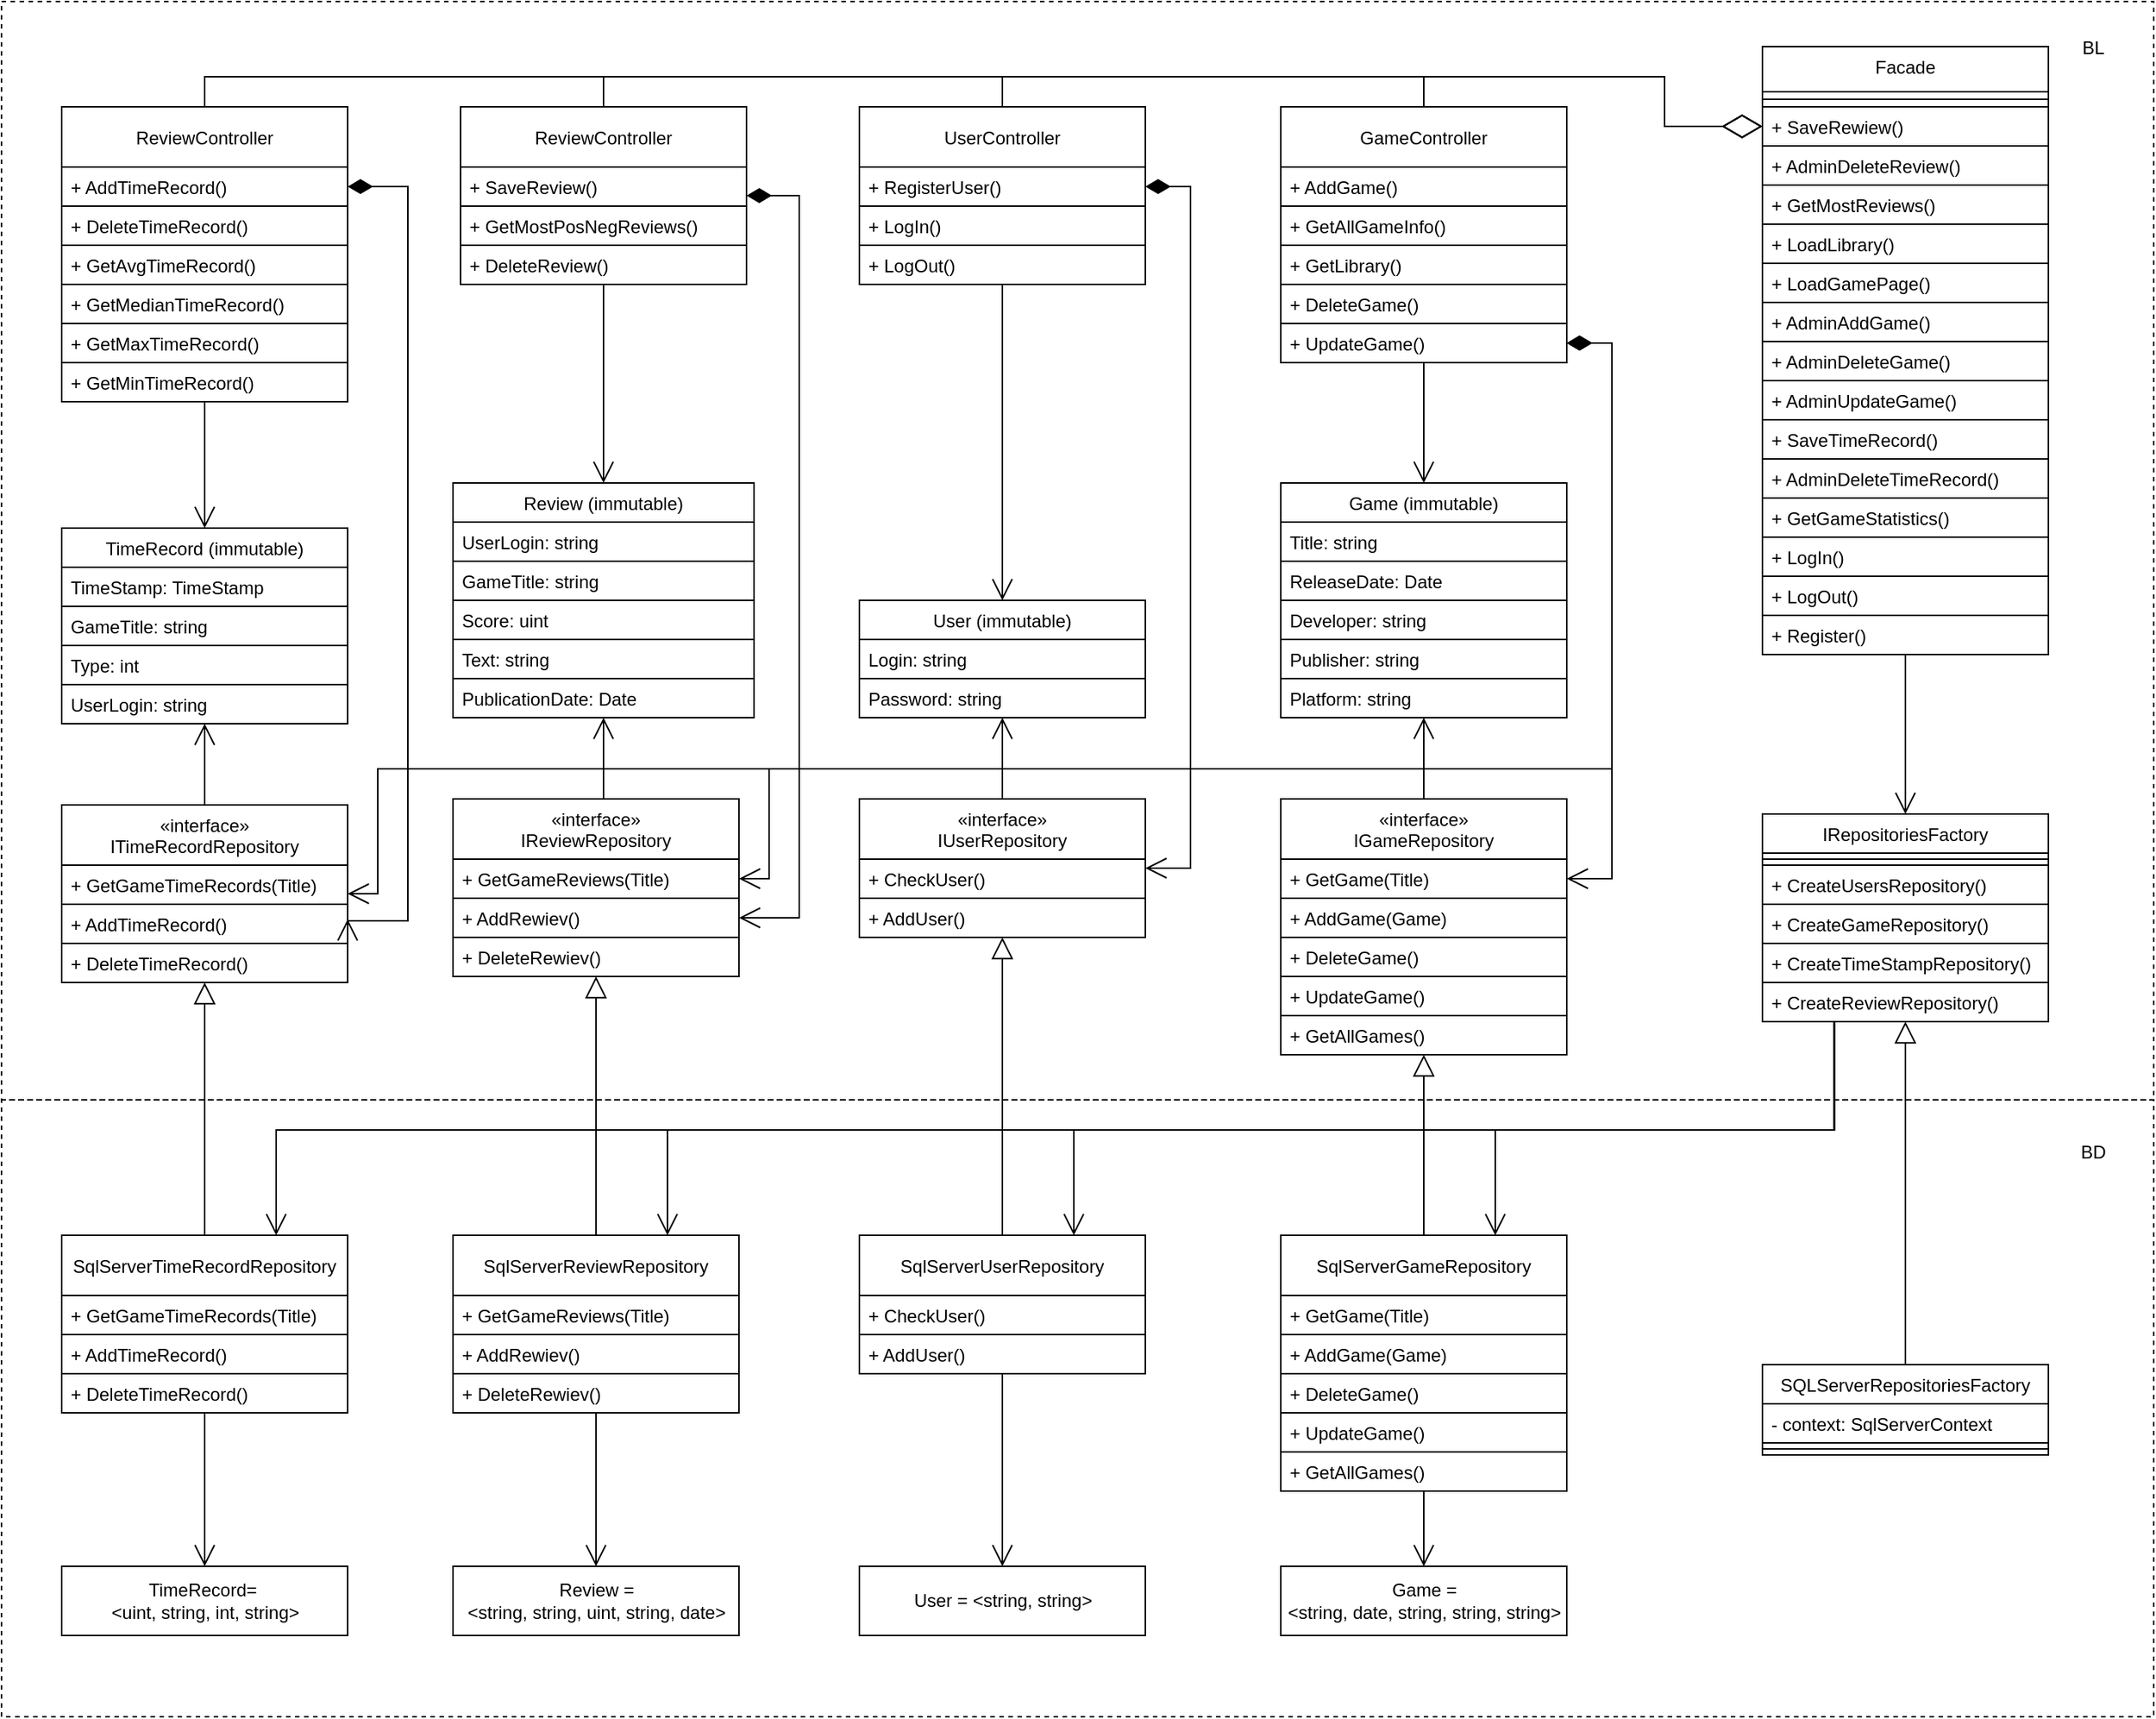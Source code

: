 <mxfile version="20.8.23" type="device"><diagram id="GbAxHkQEyQ_dzxyDIb_W" name="Страница 1"><mxGraphModel dx="2008" dy="2331" grid="1" gridSize="10" guides="1" tooltips="1" connect="1" arrows="1" fold="1" page="1" pageScale="1" pageWidth="827" pageHeight="1169" math="0" shadow="0"><root><mxCell id="0"/><mxCell id="1" parent="0"/><mxCell id="07HzqOrX63rHZE0StpOc-77" value="" style="rounded=0;whiteSpace=wrap;html=1;fillColor=none;dashed=1;" vertex="1" parent="1"><mxGeometry x="310" y="130" width="1430" height="410" as="geometry"/></mxCell><mxCell id="07HzqOrX63rHZE0StpOc-79" value="" style="rounded=0;whiteSpace=wrap;html=1;fillColor=none;dashed=1;" vertex="1" parent="1"><mxGeometry x="310" y="-600" width="1430" height="730" as="geometry"/></mxCell><mxCell id="f5IkUvE5msufXXCQr_VD-16" value="TimeRecord (immutable)" style="swimlane;fontStyle=0;childLayout=stackLayout;horizontal=1;startSize=26;fillColor=#FFFFFF;horizontalStack=0;resizeParent=1;resizeParentMax=0;resizeLast=0;collapsible=1;marginBottom=0;strokeColor=#000000;" parent="1" vertex="1"><mxGeometry x="350" y="-250" width="190" height="130" as="geometry"/></mxCell><mxCell id="f5IkUvE5msufXXCQr_VD-17" value="TimeStamp: TimeStamp " style="text;strokeColor=#000000;fillColor=#FFFFFF;align=left;verticalAlign=top;spacingLeft=4;spacingRight=4;overflow=hidden;rotatable=0;points=[[0,0.5],[1,0.5]];portConstraint=eastwest;" parent="f5IkUvE5msufXXCQr_VD-16" vertex="1"><mxGeometry y="26" width="190" height="26" as="geometry"/></mxCell><mxCell id="f5IkUvE5msufXXCQr_VD-18" value="GameTitle: string" style="text;strokeColor=#000000;fillColor=#FFFFFF;align=left;verticalAlign=top;spacingLeft=4;spacingRight=4;overflow=hidden;rotatable=0;points=[[0,0.5],[1,0.5]];portConstraint=eastwest;" parent="f5IkUvE5msufXXCQr_VD-16" vertex="1"><mxGeometry y="52" width="190" height="26" as="geometry"/></mxCell><mxCell id="f5IkUvE5msufXXCQr_VD-19" value="Type: int" style="text;strokeColor=#000000;fillColor=#FFFFFF;align=left;verticalAlign=top;spacingLeft=4;spacingRight=4;overflow=hidden;rotatable=0;points=[[0,0.5],[1,0.5]];portConstraint=eastwest;" parent="f5IkUvE5msufXXCQr_VD-16" vertex="1"><mxGeometry y="78" width="190" height="26" as="geometry"/></mxCell><mxCell id="XugjSLEdfmNjhoeq4XAg-41" value="UserLogin: string" style="text;strokeColor=#000000;fillColor=#FFFFFF;align=left;verticalAlign=top;spacingLeft=4;spacingRight=4;overflow=hidden;rotatable=0;points=[[0,0.5],[1,0.5]];portConstraint=eastwest;" parent="f5IkUvE5msufXXCQr_VD-16" vertex="1"><mxGeometry y="104" width="190" height="26" as="geometry"/></mxCell><mxCell id="f5IkUvE5msufXXCQr_VD-20" value="Review (immutable)" style="swimlane;fontStyle=0;childLayout=stackLayout;horizontal=1;startSize=26;fillColor=#FFFFFF;horizontalStack=0;resizeParent=1;resizeParentMax=0;resizeLast=0;collapsible=1;marginBottom=0;strokeColor=#000000;" parent="1" vertex="1"><mxGeometry x="610" y="-280" width="200" height="156" as="geometry"/></mxCell><mxCell id="f5IkUvE5msufXXCQr_VD-21" value="UserLogin: string" style="text;strokeColor=#000000;fillColor=#FFFFFF;align=left;verticalAlign=top;spacingLeft=4;spacingRight=4;overflow=hidden;rotatable=0;points=[[0,0.5],[1,0.5]];portConstraint=eastwest;" parent="f5IkUvE5msufXXCQr_VD-20" vertex="1"><mxGeometry y="26" width="200" height="26" as="geometry"/></mxCell><mxCell id="f5IkUvE5msufXXCQr_VD-22" value="GameTitle: string" style="text;strokeColor=#000000;fillColor=#FFFFFF;align=left;verticalAlign=top;spacingLeft=4;spacingRight=4;overflow=hidden;rotatable=0;points=[[0,0.5],[1,0.5]];portConstraint=eastwest;" parent="f5IkUvE5msufXXCQr_VD-20" vertex="1"><mxGeometry y="52" width="200" height="26" as="geometry"/></mxCell><mxCell id="f5IkUvE5msufXXCQr_VD-23" value="Score: uint" style="text;strokeColor=#000000;fillColor=#FFFFFF;align=left;verticalAlign=top;spacingLeft=4;spacingRight=4;overflow=hidden;rotatable=0;points=[[0,0.5],[1,0.5]];portConstraint=eastwest;" parent="f5IkUvE5msufXXCQr_VD-20" vertex="1"><mxGeometry y="78" width="200" height="26" as="geometry"/></mxCell><mxCell id="f5IkUvE5msufXXCQr_VD-24" value="Text: string" style="text;strokeColor=#000000;fillColor=#FFFFFF;align=left;verticalAlign=top;spacingLeft=4;spacingRight=4;overflow=hidden;rotatable=0;points=[[0,0.5],[1,0.5]];portConstraint=eastwest;" parent="f5IkUvE5msufXXCQr_VD-20" vertex="1"><mxGeometry y="104" width="200" height="26" as="geometry"/></mxCell><mxCell id="f5IkUvE5msufXXCQr_VD-25" value="PublicationDate: Date" style="text;strokeColor=#000000;fillColor=#FFFFFF;align=left;verticalAlign=top;spacingLeft=4;spacingRight=4;overflow=hidden;rotatable=0;points=[[0,0.5],[1,0.5]];portConstraint=eastwest;" parent="f5IkUvE5msufXXCQr_VD-20" vertex="1"><mxGeometry y="130" width="200" height="26" as="geometry"/></mxCell><mxCell id="f5IkUvE5msufXXCQr_VD-27" value="User (immutable)" style="swimlane;fontStyle=0;childLayout=stackLayout;horizontal=1;startSize=26;fillColor=#FFFFFF;horizontalStack=0;resizeParent=1;resizeParentMax=0;resizeLast=0;collapsible=1;marginBottom=0;strokeColor=#000000;" parent="1" vertex="1"><mxGeometry x="880" y="-202" width="190" height="78" as="geometry"/></mxCell><mxCell id="f5IkUvE5msufXXCQr_VD-28" value="Login: string " style="text;strokeColor=#000000;fillColor=#FFFFFF;align=left;verticalAlign=top;spacingLeft=4;spacingRight=4;overflow=hidden;rotatable=0;points=[[0,0.5],[1,0.5]];portConstraint=eastwest;" parent="f5IkUvE5msufXXCQr_VD-27" vertex="1"><mxGeometry y="26" width="190" height="26" as="geometry"/></mxCell><mxCell id="f5IkUvE5msufXXCQr_VD-29" value="Password: string" style="text;strokeColor=#000000;fillColor=#FFFFFF;align=left;verticalAlign=top;spacingLeft=4;spacingRight=4;overflow=hidden;rotatable=0;points=[[0,0.5],[1,0.5]];portConstraint=eastwest;" parent="f5IkUvE5msufXXCQr_VD-27" vertex="1"><mxGeometry y="52" width="190" height="26" as="geometry"/></mxCell><mxCell id="f5IkUvE5msufXXCQr_VD-32" value="Game (immutable)" style="swimlane;fontStyle=0;childLayout=stackLayout;horizontal=1;startSize=26;fillColor=#FFFFFF;horizontalStack=0;resizeParent=1;resizeParentMax=0;resizeLast=0;collapsible=1;marginBottom=0;strokeColor=#000000;" parent="1" vertex="1"><mxGeometry x="1160" y="-280" width="190" height="156" as="geometry"/></mxCell><mxCell id="f5IkUvE5msufXXCQr_VD-33" value="Title: string" style="text;strokeColor=#000000;fillColor=#FFFFFF;align=left;verticalAlign=top;spacingLeft=4;spacingRight=4;overflow=hidden;rotatable=0;points=[[0,0.5],[1,0.5]];portConstraint=eastwest;" parent="f5IkUvE5msufXXCQr_VD-32" vertex="1"><mxGeometry y="26" width="190" height="26" as="geometry"/></mxCell><mxCell id="f5IkUvE5msufXXCQr_VD-34" value="ReleaseDate: Date" style="text;strokeColor=#000000;fillColor=#FFFFFF;align=left;verticalAlign=top;spacingLeft=4;spacingRight=4;overflow=hidden;rotatable=0;points=[[0,0.5],[1,0.5]];portConstraint=eastwest;" parent="f5IkUvE5msufXXCQr_VD-32" vertex="1"><mxGeometry y="52" width="190" height="26" as="geometry"/></mxCell><mxCell id="f5IkUvE5msufXXCQr_VD-35" value="Developer: string" style="text;strokeColor=#000000;fillColor=#FFFFFF;align=left;verticalAlign=top;spacingLeft=4;spacingRight=4;overflow=hidden;rotatable=0;points=[[0,0.5],[1,0.5]];portConstraint=eastwest;" parent="f5IkUvE5msufXXCQr_VD-32" vertex="1"><mxGeometry y="78" width="190" height="26" as="geometry"/></mxCell><mxCell id="XugjSLEdfmNjhoeq4XAg-38" value="Publisher: string" style="text;strokeColor=#000000;fillColor=#FFFFFF;align=left;verticalAlign=top;spacingLeft=4;spacingRight=4;overflow=hidden;rotatable=0;points=[[0,0.5],[1,0.5]];portConstraint=eastwest;" parent="f5IkUvE5msufXXCQr_VD-32" vertex="1"><mxGeometry y="104" width="190" height="26" as="geometry"/></mxCell><mxCell id="XugjSLEdfmNjhoeq4XAg-39" value="Platform: string" style="text;strokeColor=#000000;fillColor=#FFFFFF;align=left;verticalAlign=top;spacingLeft=4;spacingRight=4;overflow=hidden;rotatable=0;points=[[0,0.5],[1,0.5]];portConstraint=eastwest;" parent="f5IkUvE5msufXXCQr_VD-32" vertex="1"><mxGeometry y="130" width="190" height="26" as="geometry"/></mxCell><mxCell id="f5IkUvE5msufXXCQr_VD-56" style="edgeStyle=orthogonalEdgeStyle;rounded=0;orthogonalLoop=1;jettySize=auto;html=1;exitX=0.5;exitY=0;exitDx=0;exitDy=0;endArrow=open;endFill=0;endSize=12;fillColor=#FFFFFF;strokeColor=#000000;" parent="1" source="f5IkUvE5msufXXCQr_VD-57" target="f5IkUvE5msufXXCQr_VD-16" edge="1"><mxGeometry relative="1" as="geometry"/></mxCell><mxCell id="f5IkUvE5msufXXCQr_VD-57" value="«interface»&#10;ITimeRecordRepository" style="swimlane;fontStyle=0;childLayout=stackLayout;horizontal=1;startSize=40;horizontalStack=0;resizeParent=1;resizeParentMax=0;resizeLast=0;collapsible=1;marginBottom=0;backgroundOutline=0;fillColor=#FFFFFF;strokeColor=#000000;" parent="1" vertex="1"><mxGeometry x="350" y="-66" width="190" height="118" as="geometry"/></mxCell><mxCell id="f5IkUvE5msufXXCQr_VD-61" value="+ GetGameTimeRecords(Title)" style="text;align=left;verticalAlign=top;spacingLeft=4;spacingRight=4;overflow=hidden;rotatable=0;points=[[0,0.5],[1,0.5]];portConstraint=eastwest;backgroundOutline=0;fillColor=#FFFFFF;strokeColor=#000000;" parent="f5IkUvE5msufXXCQr_VD-57" vertex="1"><mxGeometry y="40" width="190" height="26" as="geometry"/></mxCell><mxCell id="07HzqOrX63rHZE0StpOc-19" value="+ AddTimeRecord()" style="text;align=left;verticalAlign=top;spacingLeft=4;spacingRight=4;overflow=hidden;rotatable=0;points=[[0,0.5],[1,0.5]];portConstraint=eastwest;backgroundOutline=0;fillColor=#FFFFFF;strokeColor=#000000;" vertex="1" parent="f5IkUvE5msufXXCQr_VD-57"><mxGeometry y="66" width="190" height="26" as="geometry"/></mxCell><mxCell id="07HzqOrX63rHZE0StpOc-24" value="+ DeleteTimeRecord()" style="text;align=left;verticalAlign=top;spacingLeft=4;spacingRight=4;overflow=hidden;rotatable=0;points=[[0,0.5],[1,0.5]];portConstraint=eastwest;backgroundOutline=0;fillColor=#FFFFFF;strokeColor=#000000;" vertex="1" parent="f5IkUvE5msufXXCQr_VD-57"><mxGeometry y="92" width="190" height="26" as="geometry"/></mxCell><mxCell id="f5IkUvE5msufXXCQr_VD-64" style="edgeStyle=orthogonalEdgeStyle;rounded=0;orthogonalLoop=1;jettySize=auto;html=1;exitX=0.5;exitY=0;exitDx=0;exitDy=0;endArrow=open;endFill=0;endSize=12;fillColor=#FFFFFF;strokeColor=#000000;" parent="1" source="f5IkUvE5msufXXCQr_VD-65" target="f5IkUvE5msufXXCQr_VD-20" edge="1"><mxGeometry relative="1" as="geometry"><Array as="points"><mxPoint x="710" y="-70"/></Array></mxGeometry></mxCell><mxCell id="f5IkUvE5msufXXCQr_VD-65" value="«interface»&#10;IReviewRepository" style="swimlane;fontStyle=0;childLayout=stackLayout;horizontal=1;startSize=40;horizontalStack=0;resizeParent=1;resizeParentMax=0;resizeLast=0;collapsible=1;marginBottom=0;backgroundOutline=0;fillColor=#FFFFFF;strokeColor=#000000;" parent="1" vertex="1"><mxGeometry x="610" y="-70" width="190" height="118" as="geometry"/></mxCell><mxCell id="f5IkUvE5msufXXCQr_VD-66" value="+ GetGameReviews(Title)" style="text;align=left;verticalAlign=top;spacingLeft=4;spacingRight=4;overflow=hidden;rotatable=0;points=[[0,0.5],[1,0.5]];portConstraint=eastwest;backgroundOutline=0;fillColor=#FFFFFF;strokeColor=#000000;" parent="f5IkUvE5msufXXCQr_VD-65" vertex="1"><mxGeometry y="40" width="190" height="26" as="geometry"/></mxCell><mxCell id="f5IkUvE5msufXXCQr_VD-71" value="+ AddRewiev()" style="text;align=left;verticalAlign=top;spacingLeft=4;spacingRight=4;overflow=hidden;rotatable=0;points=[[0,0.5],[1,0.5]];portConstraint=eastwest;backgroundOutline=0;fillColor=#FFFFFF;strokeColor=#000000;" parent="f5IkUvE5msufXXCQr_VD-65" vertex="1"><mxGeometry y="66" width="190" height="26" as="geometry"/></mxCell><mxCell id="07HzqOrX63rHZE0StpOc-20" value="+ DeleteRewiev()" style="text;align=left;verticalAlign=top;spacingLeft=4;spacingRight=4;overflow=hidden;rotatable=0;points=[[0,0.5],[1,0.5]];portConstraint=eastwest;backgroundOutline=0;fillColor=#FFFFFF;strokeColor=#000000;" vertex="1" parent="f5IkUvE5msufXXCQr_VD-65"><mxGeometry y="92" width="190" height="26" as="geometry"/></mxCell><mxCell id="f5IkUvE5msufXXCQr_VD-72" style="edgeStyle=orthogonalEdgeStyle;rounded=0;orthogonalLoop=1;jettySize=auto;html=1;endArrow=open;endFill=0;endSize=12;fillColor=#FFFFFF;strokeColor=#000000;" parent="1" source="f5IkUvE5msufXXCQr_VD-73" target="f5IkUvE5msufXXCQr_VD-27" edge="1"><mxGeometry relative="1" as="geometry"/></mxCell><mxCell id="f5IkUvE5msufXXCQr_VD-73" value="«interface»&#10;IUserRepository" style="swimlane;fontStyle=0;childLayout=stackLayout;horizontal=1;startSize=40;horizontalStack=0;resizeParent=1;resizeParentMax=0;resizeLast=0;collapsible=1;marginBottom=0;backgroundOutline=0;fillColor=#FFFFFF;strokeColor=#000000;" parent="1" vertex="1"><mxGeometry x="880" y="-70" width="190" height="92" as="geometry"/></mxCell><mxCell id="z42abHS-VWmCdWkfWqx8-6" value="+ CheckUser()" style="text;align=left;verticalAlign=top;spacingLeft=4;spacingRight=4;overflow=hidden;rotatable=0;points=[[0,0.5],[1,0.5]];portConstraint=eastwest;backgroundOutline=0;fillColor=#FFFFFF;strokeColor=#000000;" parent="f5IkUvE5msufXXCQr_VD-73" vertex="1"><mxGeometry y="40" width="190" height="26" as="geometry"/></mxCell><mxCell id="07HzqOrX63rHZE0StpOc-18" value="+ AddUser()" style="text;align=left;verticalAlign=top;spacingLeft=4;spacingRight=4;overflow=hidden;rotatable=0;points=[[0,0.5],[1,0.5]];portConstraint=eastwest;backgroundOutline=0;fillColor=#FFFFFF;strokeColor=#000000;" vertex="1" parent="f5IkUvE5msufXXCQr_VD-73"><mxGeometry y="66" width="190" height="26" as="geometry"/></mxCell><mxCell id="f5IkUvE5msufXXCQr_VD-80" style="edgeStyle=orthogonalEdgeStyle;rounded=0;orthogonalLoop=1;jettySize=auto;html=1;endArrow=open;endFill=0;endSize=12;fillColor=#FFFFFF;strokeColor=#000000;" parent="1" source="f5IkUvE5msufXXCQr_VD-83" target="f5IkUvE5msufXXCQr_VD-32" edge="1"><mxGeometry relative="1" as="geometry"/></mxCell><mxCell id="f5IkUvE5msufXXCQr_VD-83" value="«interface»&#10;IGameRepository" style="swimlane;fontStyle=0;childLayout=stackLayout;horizontal=1;startSize=40;horizontalStack=0;resizeParent=1;resizeParentMax=0;resizeLast=0;collapsible=1;marginBottom=0;backgroundOutline=0;fillColor=#FFFFFF;strokeColor=#000000;" parent="1" vertex="1"><mxGeometry x="1160" y="-70" width="190" height="170" as="geometry"/></mxCell><mxCell id="07HzqOrX63rHZE0StpOc-1" value="+ GetGame(Title)" style="text;align=left;verticalAlign=top;spacingLeft=4;spacingRight=4;overflow=hidden;rotatable=0;points=[[0,0.5],[1,0.5]];portConstraint=eastwest;backgroundOutline=0;fillColor=#FFFFFF;strokeColor=#000000;" vertex="1" parent="f5IkUvE5msufXXCQr_VD-83"><mxGeometry y="40" width="190" height="26" as="geometry"/></mxCell><mxCell id="f5IkUvE5msufXXCQr_VD-87" value="+ AddGame(Game)" style="text;align=left;verticalAlign=top;spacingLeft=4;spacingRight=4;overflow=hidden;rotatable=0;points=[[0,0.5],[1,0.5]];portConstraint=eastwest;backgroundOutline=0;fillColor=#FFFFFF;strokeColor=#000000;" parent="f5IkUvE5msufXXCQr_VD-83" vertex="1"><mxGeometry y="66" width="190" height="26" as="geometry"/></mxCell><mxCell id="07HzqOrX63rHZE0StpOc-2" value="+ DeleteGame()" style="text;align=left;verticalAlign=top;spacingLeft=4;spacingRight=4;overflow=hidden;rotatable=0;points=[[0,0.5],[1,0.5]];portConstraint=eastwest;backgroundOutline=0;fillColor=#FFFFFF;strokeColor=#000000;" vertex="1" parent="f5IkUvE5msufXXCQr_VD-83"><mxGeometry y="92" width="190" height="26" as="geometry"/></mxCell><mxCell id="07HzqOrX63rHZE0StpOc-23" value="+ UpdateGame()" style="text;align=left;verticalAlign=top;spacingLeft=4;spacingRight=4;overflow=hidden;rotatable=0;points=[[0,0.5],[1,0.5]];portConstraint=eastwest;backgroundOutline=0;fillColor=#FFFFFF;strokeColor=#000000;" vertex="1" parent="f5IkUvE5msufXXCQr_VD-83"><mxGeometry y="118" width="190" height="26" as="geometry"/></mxCell><mxCell id="07HzqOrX63rHZE0StpOc-3" value="+ GetAllGames()" style="text;align=left;verticalAlign=top;spacingLeft=4;spacingRight=4;overflow=hidden;rotatable=0;points=[[0,0.5],[1,0.5]];portConstraint=eastwest;backgroundOutline=0;fillColor=#FFFFFF;strokeColor=#000000;" vertex="1" parent="f5IkUvE5msufXXCQr_VD-83"><mxGeometry y="144" width="190" height="26" as="geometry"/></mxCell><mxCell id="f5IkUvE5msufXXCQr_VD-138" value="" style="endArrow=block;endFill=0;endSize=12;html=1;backgroundOutline=0;fillColor=#FFFFFF;strokeColor=#000000;exitX=0.5;exitY=0;exitDx=0;exitDy=0;" parent="1" source="07HzqOrX63rHZE0StpOc-57" target="f5IkUvE5msufXXCQr_VD-73" edge="1"><mxGeometry width="160" relative="1" as="geometry"><mxPoint x="975" y="292" as="sourcePoint"/><mxPoint x="765" y="142" as="targetPoint"/></mxGeometry></mxCell><mxCell id="f5IkUvE5msufXXCQr_VD-139" value="" style="endArrow=block;endFill=0;endSize=12;html=1;backgroundOutline=0;fillColor=#FFFFFF;strokeColor=#000000;exitX=0.5;exitY=0;exitDx=0;exitDy=0;" parent="1" source="07HzqOrX63rHZE0StpOc-50" target="f5IkUvE5msufXXCQr_VD-83" edge="1"><mxGeometry width="160" relative="1" as="geometry"><mxPoint x="1255" y="292" as="sourcePoint"/><mxPoint x="835" y="152" as="targetPoint"/></mxGeometry></mxCell><mxCell id="f5IkUvE5msufXXCQr_VD-171" value="Review = &lt;br&gt;&amp;lt;string, string, uint, string, date&amp;gt;" style="html=1;backgroundOutline=0;fillColor=#FFFFFF;strokeColor=#000000;" parent="1" vertex="1"><mxGeometry x="610" y="440" width="190" height="46" as="geometry"/></mxCell><mxCell id="f5IkUvE5msufXXCQr_VD-172" value="TimeRecord=&amp;nbsp;&lt;br&gt;&amp;lt;uint, string, int, string&amp;gt;" style="html=1;backgroundOutline=0;fillColor=#FFFFFF;strokeColor=#000000;" parent="1" vertex="1"><mxGeometry x="350" y="440" width="190" height="46" as="geometry"/></mxCell><mxCell id="f5IkUvE5msufXXCQr_VD-173" value="User = &amp;lt;string, string&amp;gt;" style="html=1;backgroundOutline=0;fillColor=#FFFFFF;strokeColor=#000000;" parent="1" vertex="1"><mxGeometry x="880" y="440" width="190" height="46" as="geometry"/></mxCell><mxCell id="f5IkUvE5msufXXCQr_VD-174" value="Game = &lt;br&gt;&amp;lt;string, date, string, string, string&amp;gt;" style="html=1;backgroundOutline=0;fillColor=#FFFFFF;strokeColor=#000000;" parent="1" vertex="1"><mxGeometry x="1160" y="440" width="190" height="46" as="geometry"/></mxCell><mxCell id="f5IkUvE5msufXXCQr_VD-183" value="" style="endArrow=open;endFill=1;endSize=12;html=1;rounded=0;entryX=0.5;entryY=0;entryDx=0;entryDy=0;backgroundOutline=0;fillColor=#FFFFFF;strokeColor=#000000;exitX=0.5;exitY=1;exitDx=0;exitDy=0;" parent="1" source="07HzqOrX63rHZE0StpOc-66" target="f5IkUvE5msufXXCQr_VD-172" edge="1"><mxGeometry width="160" relative="1" as="geometry"><mxPoint x="445" y="408" as="sourcePoint"/><mxPoint x="245" y="538" as="targetPoint"/></mxGeometry></mxCell><mxCell id="f5IkUvE5msufXXCQr_VD-184" value="" style="endArrow=open;endFill=1;endSize=12;html=1;rounded=0;backgroundOutline=0;fillColor=#FFFFFF;strokeColor=#000000;exitX=0.5;exitY=1;exitDx=0;exitDy=0;" parent="1" source="07HzqOrX63rHZE0StpOc-62" target="f5IkUvE5msufXXCQr_VD-171" edge="1"><mxGeometry width="160" relative="1" as="geometry"><mxPoint x="705" y="404" as="sourcePoint"/><mxPoint x="305" y="544" as="targetPoint"/></mxGeometry></mxCell><mxCell id="f5IkUvE5msufXXCQr_VD-185" value="" style="endArrow=open;endFill=1;endSize=12;html=1;rounded=0;entryX=0.5;entryY=0;entryDx=0;entryDy=0;backgroundOutline=0;fillColor=#FFFFFF;strokeColor=#000000;exitX=0.5;exitY=1;exitDx=0;exitDy=0;" parent="1" source="07HzqOrX63rHZE0StpOc-57" target="f5IkUvE5msufXXCQr_VD-173" edge="1"><mxGeometry width="160" relative="1" as="geometry"><mxPoint x="980" y="330" as="sourcePoint"/><mxPoint x="365" y="554" as="targetPoint"/><Array as="points"/></mxGeometry></mxCell><mxCell id="f5IkUvE5msufXXCQr_VD-186" value="" style="endArrow=open;endFill=1;endSize=12;html=1;rounded=0;entryX=0.5;entryY=0;entryDx=0;entryDy=0;backgroundOutline=0;fillColor=#FFFFFF;strokeColor=#000000;exitX=0.5;exitY=1;exitDx=0;exitDy=0;" parent="1" source="07HzqOrX63rHZE0StpOc-50" target="f5IkUvE5msufXXCQr_VD-174" edge="1"><mxGeometry width="160" relative="1" as="geometry"><mxPoint x="1255" y="482" as="sourcePoint"/><mxPoint x="435" y="564" as="targetPoint"/></mxGeometry></mxCell><mxCell id="f5IkUvE5msufXXCQr_VD-198" value="IRepositoriesFactory" style="swimlane;fontStyle=0;align=center;verticalAlign=top;childLayout=stackLayout;horizontal=1;startSize=26;horizontalStack=0;resizeParent=1;resizeParentMax=0;resizeLast=0;collapsible=1;marginBottom=0;backgroundOutline=0;fillColor=#FFFFFF;strokeColor=#000000;" parent="1" vertex="1"><mxGeometry x="1480" y="-60" width="190" height="138" as="geometry"/></mxCell><mxCell id="f5IkUvE5msufXXCQr_VD-201" value="" style="line;strokeWidth=1;align=left;verticalAlign=middle;spacingTop=-1;spacingLeft=3;spacingRight=3;rotatable=0;labelPosition=right;points=[];portConstraint=eastwest;backgroundOutline=0;fillColor=#FFFFFF;strokeColor=#000000;" parent="f5IkUvE5msufXXCQr_VD-198" vertex="1"><mxGeometry y="26" width="190" height="8" as="geometry"/></mxCell><mxCell id="f5IkUvE5msufXXCQr_VD-203" value="+ CreateUsersRepository()&#10;" style="text;align=left;verticalAlign=top;spacingLeft=4;spacingRight=4;overflow=hidden;rotatable=0;points=[[0,0.5],[1,0.5]];portConstraint=eastwest;backgroundOutline=0;fillColor=#FFFFFF;strokeColor=#000000;" parent="f5IkUvE5msufXXCQr_VD-198" vertex="1"><mxGeometry y="34" width="190" height="26" as="geometry"/></mxCell><mxCell id="f5IkUvE5msufXXCQr_VD-204" value="+ CreateGameRepository()&#10;" style="text;align=left;verticalAlign=top;spacingLeft=4;spacingRight=4;overflow=hidden;rotatable=0;points=[[0,0.5],[1,0.5]];portConstraint=eastwest;backgroundOutline=0;fillColor=#FFFFFF;strokeColor=#000000;" parent="f5IkUvE5msufXXCQr_VD-198" vertex="1"><mxGeometry y="60" width="190" height="26" as="geometry"/></mxCell><mxCell id="f5IkUvE5msufXXCQr_VD-205" value="+ CreateTimeStampRepository()&#10;" style="text;align=left;verticalAlign=top;spacingLeft=4;spacingRight=4;overflow=hidden;rotatable=0;points=[[0,0.5],[1,0.5]];portConstraint=eastwest;backgroundOutline=0;fillColor=#FFFFFF;strokeColor=#000000;" parent="f5IkUvE5msufXXCQr_VD-198" vertex="1"><mxGeometry y="86" width="190" height="26" as="geometry"/></mxCell><mxCell id="f5IkUvE5msufXXCQr_VD-208" value="+ CreateReviewRepository()&#10;" style="text;align=left;verticalAlign=top;spacingLeft=4;spacingRight=4;overflow=hidden;rotatable=0;points=[[0,0.5],[1,0.5]];portConstraint=eastwest;backgroundOutline=0;fillColor=#FFFFFF;strokeColor=#000000;" parent="f5IkUvE5msufXXCQr_VD-198" vertex="1"><mxGeometry y="112" width="190" height="26" as="geometry"/></mxCell><mxCell id="f5IkUvE5msufXXCQr_VD-239" value="SQLServerRepositoriesFactory" style="swimlane;fontStyle=0;align=center;verticalAlign=top;childLayout=stackLayout;horizontal=1;startSize=26;horizontalStack=0;resizeParent=1;resizeParentMax=0;resizeLast=0;collapsible=1;marginBottom=0;backgroundOutline=0;fillColor=#FFFFFF;strokeColor=#000000;" parent="1" vertex="1"><mxGeometry x="1480" y="306" width="190" height="60" as="geometry"/></mxCell><mxCell id="CI7nk4xntMkpr2So21n4-8" value="- context: SqlServerContext" style="text;strokeColor=#000000;fillColor=#FFFFFF;align=left;verticalAlign=top;spacingLeft=4;spacingRight=4;overflow=hidden;rotatable=0;points=[[0,0.5],[1,0.5]];portConstraint=eastwest;fontSize=12;" parent="f5IkUvE5msufXXCQr_VD-239" vertex="1"><mxGeometry y="26" width="190" height="26" as="geometry"/></mxCell><mxCell id="f5IkUvE5msufXXCQr_VD-242" value="" style="line;strokeWidth=1;align=left;verticalAlign=middle;spacingTop=-1;spacingLeft=3;spacingRight=3;rotatable=0;labelPosition=right;points=[];portConstraint=eastwest;backgroundOutline=0;fillColor=#FFFFFF;strokeColor=#000000;" parent="f5IkUvE5msufXXCQr_VD-239" vertex="1"><mxGeometry y="52" width="190" height="8" as="geometry"/></mxCell><mxCell id="f5IkUvE5msufXXCQr_VD-244" value="" style="endArrow=block;endFill=0;endSize=12;html=1;backgroundOutline=0;exitX=0.5;exitY=0;exitDx=0;exitDy=0;fillColor=#FFFFFF;entryX=0.5;entryY=1;entryDx=0;entryDy=0;strokeColor=#000000;" parent="1" source="f5IkUvE5msufXXCQr_VD-239" target="f5IkUvE5msufXXCQr_VD-198" edge="1"><mxGeometry width="160" relative="1" as="geometry"><mxPoint x="1620" y="290" as="sourcePoint"/><mxPoint x="1623" y="207" as="targetPoint"/><Array as="points"/></mxGeometry></mxCell><mxCell id="CI7nk4xntMkpr2So21n4-1" value="n" style="endArrow=open;html=1;endSize=12;startArrow=diamondThin;startSize=14;startFill=1;edgeStyle=orthogonalEdgeStyle;align=left;verticalAlign=bottom;rounded=0;fillColor=#dae8fc;strokeColor=#000000;exitX=0.5;exitY=1;exitDx=0;exitDy=0;" parent="1" source="XugjSLEdfmNjhoeq4XAg-11" target="f5IkUvE5msufXXCQr_VD-198" edge="1"><mxGeometry x="-1" y="3" relative="1" as="geometry"><mxPoint x="2228" y="-617" as="sourcePoint"/><mxPoint x="1540" y="200" as="targetPoint"/><Array as="points"><mxPoint x="1575" y="-170"/><mxPoint x="1575" y="-170"/></Array></mxGeometry></mxCell><mxCell id="XugjSLEdfmNjhoeq4XAg-11" value="Facade" style="swimlane;fontStyle=0;align=center;verticalAlign=top;childLayout=stackLayout;horizontal=1;startSize=30;horizontalStack=0;resizeParent=1;resizeParentMax=0;resizeLast=0;collapsible=1;marginBottom=0;backgroundOutline=0;fillColor=#FFFFFF;strokeColor=#000000;" parent="1" vertex="1"><mxGeometry x="1480" y="-570" width="190" height="404" as="geometry"/></mxCell><mxCell id="XugjSLEdfmNjhoeq4XAg-12" value="" style="line;strokeWidth=1;align=left;verticalAlign=middle;spacingTop=-1;spacingLeft=3;spacingRight=3;rotatable=0;labelPosition=right;points=[];portConstraint=eastwest;backgroundOutline=0;fillColor=#FFFFFF;strokeColor=#000000;" parent="XugjSLEdfmNjhoeq4XAg-11" vertex="1"><mxGeometry y="30" width="190" height="10" as="geometry"/></mxCell><mxCell id="XugjSLEdfmNjhoeq4XAg-23" value="+ SaveRewiew()" style="text;align=left;verticalAlign=top;spacingLeft=4;spacingRight=4;overflow=hidden;rotatable=0;points=[[0,0.5],[1,0.5]];portConstraint=eastwest;backgroundOutline=0;fillColor=#FFFFFF;strokeColor=#000000;" parent="XugjSLEdfmNjhoeq4XAg-11" vertex="1"><mxGeometry y="40" width="190" height="26" as="geometry"/></mxCell><mxCell id="07HzqOrX63rHZE0StpOc-22" value="+ AdminDeleteReview()" style="text;align=left;verticalAlign=top;spacingLeft=4;spacingRight=4;overflow=hidden;rotatable=0;points=[[0,0.5],[1,0.5]];portConstraint=eastwest;backgroundOutline=0;fillColor=#FFFFFF;strokeColor=#000000;" vertex="1" parent="XugjSLEdfmNjhoeq4XAg-11"><mxGeometry y="66" width="190" height="26" as="geometry"/></mxCell><mxCell id="XugjSLEdfmNjhoeq4XAg-24" value="+ GetMostReviews()" style="text;align=left;verticalAlign=top;spacingLeft=4;spacingRight=4;overflow=hidden;rotatable=0;points=[[0,0.5],[1,0.5]];portConstraint=eastwest;backgroundOutline=0;fillColor=#FFFFFF;strokeColor=#000000;" parent="XugjSLEdfmNjhoeq4XAg-11" vertex="1"><mxGeometry y="92" width="190" height="26" as="geometry"/></mxCell><mxCell id="XugjSLEdfmNjhoeq4XAg-25" value="+ LoadLibrary()" style="text;align=left;verticalAlign=top;spacingLeft=4;spacingRight=4;overflow=hidden;rotatable=0;points=[[0,0.5],[1,0.5]];portConstraint=eastwest;backgroundOutline=0;fillColor=#FFFFFF;strokeColor=#000000;" parent="XugjSLEdfmNjhoeq4XAg-11" vertex="1"><mxGeometry y="118" width="190" height="26" as="geometry"/></mxCell><mxCell id="XugjSLEdfmNjhoeq4XAg-13" value="+ LoadGamePage()" style="text;align=left;verticalAlign=top;spacingLeft=4;spacingRight=4;overflow=hidden;rotatable=0;points=[[0,0.5],[1,0.5]];portConstraint=eastwest;backgroundOutline=0;fillColor=#FFFFFF;strokeColor=#000000;" parent="XugjSLEdfmNjhoeq4XAg-11" vertex="1"><mxGeometry y="144" width="190" height="26" as="geometry"/></mxCell><mxCell id="XugjSLEdfmNjhoeq4XAg-26" value="+ AdminAddGame() " style="text;align=left;verticalAlign=top;spacingLeft=4;spacingRight=4;overflow=hidden;rotatable=0;points=[[0,0.5],[1,0.5]];portConstraint=eastwest;backgroundOutline=0;fillColor=#FFFFFF;strokeColor=#000000;" parent="XugjSLEdfmNjhoeq4XAg-11" vertex="1"><mxGeometry y="170" width="190" height="26" as="geometry"/></mxCell><mxCell id="XugjSLEdfmNjhoeq4XAg-27" value="+ AdminDeleteGame()" style="text;align=left;verticalAlign=top;spacingLeft=4;spacingRight=4;overflow=hidden;rotatable=0;points=[[0,0.5],[1,0.5]];portConstraint=eastwest;backgroundOutline=0;fillColor=#FFFFFF;strokeColor=#000000;" parent="XugjSLEdfmNjhoeq4XAg-11" vertex="1"><mxGeometry y="196" width="190" height="26" as="geometry"/></mxCell><mxCell id="XugjSLEdfmNjhoeq4XAg-28" value="+ AdminUpdateGame()" style="text;align=left;verticalAlign=top;spacingLeft=4;spacingRight=4;overflow=hidden;rotatable=0;points=[[0,0.5],[1,0.5]];portConstraint=eastwest;backgroundOutline=0;fillColor=#FFFFFF;strokeColor=#000000;" parent="XugjSLEdfmNjhoeq4XAg-11" vertex="1"><mxGeometry y="222" width="190" height="26" as="geometry"/></mxCell><mxCell id="XugjSLEdfmNjhoeq4XAg-33" value="+ SaveTimeRecord()" style="text;align=left;verticalAlign=top;spacingLeft=4;spacingRight=4;overflow=hidden;rotatable=0;points=[[0,0.5],[1,0.5]];portConstraint=eastwest;backgroundOutline=0;fillColor=#FFFFFF;strokeColor=#000000;" parent="XugjSLEdfmNjhoeq4XAg-11" vertex="1"><mxGeometry y="248" width="190" height="26" as="geometry"/></mxCell><mxCell id="XugjSLEdfmNjhoeq4XAg-34" value="+ AdminDeleteTimeRecord()" style="text;align=left;verticalAlign=top;spacingLeft=4;spacingRight=4;overflow=hidden;rotatable=0;points=[[0,0.5],[1,0.5]];portConstraint=eastwest;backgroundOutline=0;fillColor=#FFFFFF;strokeColor=#000000;" parent="XugjSLEdfmNjhoeq4XAg-11" vertex="1"><mxGeometry y="274" width="190" height="26" as="geometry"/></mxCell><mxCell id="07HzqOrX63rHZE0StpOc-83" value="+ GetGameStatistics()" style="text;align=left;verticalAlign=top;spacingLeft=4;spacingRight=4;overflow=hidden;rotatable=0;points=[[0,0.5],[1,0.5]];portConstraint=eastwest;backgroundOutline=0;fillColor=#FFFFFF;strokeColor=#000000;" vertex="1" parent="XugjSLEdfmNjhoeq4XAg-11"><mxGeometry y="300" width="190" height="26" as="geometry"/></mxCell><mxCell id="XugjSLEdfmNjhoeq4XAg-29" value="+ LogIn()" style="text;align=left;verticalAlign=top;spacingLeft=4;spacingRight=4;overflow=hidden;rotatable=0;points=[[0,0.5],[1,0.5]];portConstraint=eastwest;backgroundOutline=0;fillColor=#FFFFFF;strokeColor=#000000;" parent="XugjSLEdfmNjhoeq4XAg-11" vertex="1"><mxGeometry y="326" width="190" height="26" as="geometry"/></mxCell><mxCell id="XugjSLEdfmNjhoeq4XAg-30" value="+ LogOut()" style="text;align=left;verticalAlign=top;spacingLeft=4;spacingRight=4;overflow=hidden;rotatable=0;points=[[0,0.5],[1,0.5]];portConstraint=eastwest;backgroundOutline=0;fillColor=#FFFFFF;strokeColor=#000000;" parent="XugjSLEdfmNjhoeq4XAg-11" vertex="1"><mxGeometry y="352" width="190" height="26" as="geometry"/></mxCell><mxCell id="XugjSLEdfmNjhoeq4XAg-31" value="+ Register()" style="text;align=left;verticalAlign=top;spacingLeft=4;spacingRight=4;overflow=hidden;rotatable=0;points=[[0,0.5],[1,0.5]];portConstraint=eastwest;backgroundOutline=0;fillColor=#FFFFFF;strokeColor=#000000;" parent="XugjSLEdfmNjhoeq4XAg-11" vertex="1"><mxGeometry y="378" width="190" height="26" as="geometry"/></mxCell><mxCell id="07HzqOrX63rHZE0StpOc-6" value="GameController" style="swimlane;fontStyle=0;childLayout=stackLayout;horizontal=1;startSize=40;horizontalStack=0;resizeParent=1;resizeParentMax=0;resizeLast=0;collapsible=1;marginBottom=0;backgroundOutline=0;fillColor=#FFFFFF;strokeColor=#000000;" vertex="1" parent="1"><mxGeometry x="1160" y="-530" width="190" height="170" as="geometry"/></mxCell><mxCell id="07HzqOrX63rHZE0StpOc-7" value="+ AddGame()" style="text;align=left;verticalAlign=top;spacingLeft=4;spacingRight=4;overflow=hidden;rotatable=0;points=[[0,0.5],[1,0.5]];portConstraint=eastwest;backgroundOutline=0;fillColor=#FFFFFF;strokeColor=#000000;" vertex="1" parent="07HzqOrX63rHZE0StpOc-6"><mxGeometry y="40" width="190" height="26" as="geometry"/></mxCell><mxCell id="07HzqOrX63rHZE0StpOc-8" value="+ GetAllGameInfo()" style="text;align=left;verticalAlign=top;spacingLeft=4;spacingRight=4;overflow=hidden;rotatable=0;points=[[0,0.5],[1,0.5]];portConstraint=eastwest;backgroundOutline=0;fillColor=#FFFFFF;strokeColor=#000000;" vertex="1" parent="07HzqOrX63rHZE0StpOc-6"><mxGeometry y="66" width="190" height="26" as="geometry"/></mxCell><mxCell id="07HzqOrX63rHZE0StpOc-9" value="+ GetLibrary()" style="text;align=left;verticalAlign=top;spacingLeft=4;spacingRight=4;overflow=hidden;rotatable=0;points=[[0,0.5],[1,0.5]];portConstraint=eastwest;backgroundOutline=0;fillColor=#FFFFFF;strokeColor=#000000;" vertex="1" parent="07HzqOrX63rHZE0StpOc-6"><mxGeometry y="92" width="190" height="26" as="geometry"/></mxCell><mxCell id="07HzqOrX63rHZE0StpOc-10" value="+ DeleteGame()" style="text;align=left;verticalAlign=top;spacingLeft=4;spacingRight=4;overflow=hidden;rotatable=0;points=[[0,0.5],[1,0.5]];portConstraint=eastwest;backgroundOutline=0;fillColor=#FFFFFF;strokeColor=#000000;" vertex="1" parent="07HzqOrX63rHZE0StpOc-6"><mxGeometry y="118" width="190" height="26" as="geometry"/></mxCell><mxCell id="07HzqOrX63rHZE0StpOc-11" value="+ UpdateGame()" style="text;align=left;verticalAlign=top;spacingLeft=4;spacingRight=4;overflow=hidden;rotatable=0;points=[[0,0.5],[1,0.5]];portConstraint=eastwest;backgroundOutline=0;fillColor=#FFFFFF;strokeColor=#000000;" vertex="1" parent="07HzqOrX63rHZE0StpOc-6"><mxGeometry y="144" width="190" height="26" as="geometry"/></mxCell><mxCell id="07HzqOrX63rHZE0StpOc-13" style="edgeStyle=orthogonalEdgeStyle;rounded=0;orthogonalLoop=1;jettySize=auto;html=1;endArrow=open;endFill=0;endSize=12;fillColor=#FFFFFF;strokeColor=#000000;exitX=0.5;exitY=1;exitDx=0;exitDy=0;entryX=0.5;entryY=0;entryDx=0;entryDy=0;" edge="1" parent="1" source="07HzqOrX63rHZE0StpOc-6" target="f5IkUvE5msufXXCQr_VD-32"><mxGeometry relative="1" as="geometry"><mxPoint x="1265" y="-60" as="sourcePoint"/><mxPoint x="1265" y="-114" as="targetPoint"/></mxGeometry></mxCell><mxCell id="07HzqOrX63rHZE0StpOc-14" value="" style="endArrow=open;html=1;endSize=12;startArrow=diamondThin;startSize=14;startFill=1;edgeStyle=orthogonalEdgeStyle;align=left;verticalAlign=bottom;rounded=0;fillColor=#dae8fc;strokeColor=#000000;exitX=1;exitY=0.5;exitDx=0;exitDy=0;entryX=1;entryY=0.5;entryDx=0;entryDy=0;" edge="1" parent="1" source="07HzqOrX63rHZE0StpOc-11" target="07HzqOrX63rHZE0StpOc-1"><mxGeometry x="-0.844" y="7" relative="1" as="geometry"><mxPoint x="1645" y="-182" as="sourcePoint"/><mxPoint x="1380" y="-10" as="targetPoint"/><Array as="points"><mxPoint x="1380" y="-373"/><mxPoint x="1380" y="-17"/></Array><mxPoint x="-1" as="offset"/></mxGeometry></mxCell><mxCell id="07HzqOrX63rHZE0StpOc-16" value="" style="endArrow=open;html=1;endSize=12;startArrow=diamondThin;startSize=14;startFill=1;edgeStyle=orthogonalEdgeStyle;align=left;verticalAlign=bottom;rounded=0;fillColor=#dae8fc;strokeColor=#000000;exitX=1;exitY=0.5;exitDx=0;exitDy=0;entryX=1;entryY=0.5;entryDx=0;entryDy=0;" edge="1" parent="1" source="07HzqOrX63rHZE0StpOc-11" target="f5IkUvE5msufXXCQr_VD-66"><mxGeometry x="-0.844" y="7" relative="1" as="geometry"><mxPoint x="1360" y="-350" as="sourcePoint"/><mxPoint x="1080" as="targetPoint"/><Array as="points"><mxPoint x="1380" y="-373"/><mxPoint x="1380" y="-90"/><mxPoint x="820" y="-90"/><mxPoint x="820" y="-17"/></Array><mxPoint x="-1" as="offset"/></mxGeometry></mxCell><mxCell id="07HzqOrX63rHZE0StpOc-17" value="" style="endArrow=open;html=1;endSize=12;startArrow=diamondThin;startSize=14;startFill=1;edgeStyle=orthogonalEdgeStyle;align=left;verticalAlign=bottom;rounded=0;fillColor=#dae8fc;strokeColor=#000000;exitX=1;exitY=0.5;exitDx=0;exitDy=0;entryX=1;entryY=0.5;entryDx=0;entryDy=0;" edge="1" parent="1" source="07HzqOrX63rHZE0StpOc-11" target="f5IkUvE5msufXXCQr_VD-57"><mxGeometry x="-0.844" y="7" relative="1" as="geometry"><mxPoint x="1290" y="-370" as="sourcePoint"/><mxPoint x="630" y="-17.0" as="targetPoint"/><Array as="points"><mxPoint x="1380" y="-373"/><mxPoint x="1380" y="-90"/><mxPoint x="560" y="-90"/><mxPoint x="560" y="-7"/></Array><mxPoint x="-1" as="offset"/></mxGeometry></mxCell><mxCell id="07HzqOrX63rHZE0StpOc-25" value="UserController" style="swimlane;fontStyle=0;childLayout=stackLayout;horizontal=1;startSize=40;horizontalStack=0;resizeParent=1;resizeParentMax=0;resizeLast=0;collapsible=1;marginBottom=0;backgroundOutline=0;fillColor=#FFFFFF;strokeColor=#000000;" vertex="1" parent="1"><mxGeometry x="880" y="-530" width="190" height="118" as="geometry"/></mxCell><mxCell id="07HzqOrX63rHZE0StpOc-26" value="+ RegisterUser()" style="text;align=left;verticalAlign=top;spacingLeft=4;spacingRight=4;overflow=hidden;rotatable=0;points=[[0,0.5],[1,0.5]];portConstraint=eastwest;backgroundOutline=0;fillColor=#FFFFFF;strokeColor=#000000;" vertex="1" parent="07HzqOrX63rHZE0StpOc-25"><mxGeometry y="40" width="190" height="26" as="geometry"/></mxCell><mxCell id="07HzqOrX63rHZE0StpOc-27" value="+ LogIn()" style="text;align=left;verticalAlign=top;spacingLeft=4;spacingRight=4;overflow=hidden;rotatable=0;points=[[0,0.5],[1,0.5]];portConstraint=eastwest;backgroundOutline=0;fillColor=#FFFFFF;strokeColor=#000000;" vertex="1" parent="07HzqOrX63rHZE0StpOc-25"><mxGeometry y="66" width="190" height="26" as="geometry"/></mxCell><mxCell id="07HzqOrX63rHZE0StpOc-28" value="+ LogOut()" style="text;align=left;verticalAlign=top;spacingLeft=4;spacingRight=4;overflow=hidden;rotatable=0;points=[[0,0.5],[1,0.5]];portConstraint=eastwest;backgroundOutline=0;fillColor=#FFFFFF;strokeColor=#000000;" vertex="1" parent="07HzqOrX63rHZE0StpOc-25"><mxGeometry y="92" width="190" height="26" as="geometry"/></mxCell><mxCell id="07HzqOrX63rHZE0StpOc-31" value="" style="endArrow=open;html=1;endSize=12;startArrow=diamondThin;startSize=14;startFill=1;edgeStyle=orthogonalEdgeStyle;align=left;verticalAlign=bottom;rounded=0;fillColor=#dae8fc;strokeColor=#000000;exitX=1;exitY=0.5;exitDx=0;exitDy=0;entryX=1;entryY=0.5;entryDx=0;entryDy=0;" edge="1" parent="1" source="07HzqOrX63rHZE0StpOc-26" target="f5IkUvE5msufXXCQr_VD-73"><mxGeometry x="-0.844" y="7" relative="1" as="geometry"><mxPoint x="1360" y="-363" as="sourcePoint"/><mxPoint x="1130" y="-220" as="targetPoint"/><Array as="points"><mxPoint x="1100" y="-477"/><mxPoint x="1100" y="-24"/></Array><mxPoint x="-1" as="offset"/></mxGeometry></mxCell><mxCell id="07HzqOrX63rHZE0StpOc-32" style="edgeStyle=orthogonalEdgeStyle;rounded=0;orthogonalLoop=1;jettySize=auto;html=1;endArrow=open;endFill=0;endSize=12;fillColor=#FFFFFF;strokeColor=#000000;exitX=0.5;exitY=1;exitDx=0;exitDy=0;entryX=0.5;entryY=0;entryDx=0;entryDy=0;" edge="1" parent="1" source="07HzqOrX63rHZE0StpOc-25" target="f5IkUvE5msufXXCQr_VD-27"><mxGeometry relative="1" as="geometry"><mxPoint x="1265" y="-350" as="sourcePoint"/><mxPoint x="1265" y="-270" as="targetPoint"/></mxGeometry></mxCell><mxCell id="07HzqOrX63rHZE0StpOc-33" value="ReviewController" style="swimlane;fontStyle=0;childLayout=stackLayout;horizontal=1;startSize=40;horizontalStack=0;resizeParent=1;resizeParentMax=0;resizeLast=0;collapsible=1;marginBottom=0;backgroundOutline=0;fillColor=#FFFFFF;strokeColor=#000000;" vertex="1" parent="1"><mxGeometry x="615" y="-530" width="190" height="118" as="geometry"/></mxCell><mxCell id="07HzqOrX63rHZE0StpOc-34" value="+ SaveReview()" style="text;align=left;verticalAlign=top;spacingLeft=4;spacingRight=4;overflow=hidden;rotatable=0;points=[[0,0.5],[1,0.5]];portConstraint=eastwest;backgroundOutline=0;fillColor=#FFFFFF;strokeColor=#000000;" vertex="1" parent="07HzqOrX63rHZE0StpOc-33"><mxGeometry y="40" width="190" height="26" as="geometry"/></mxCell><mxCell id="07HzqOrX63rHZE0StpOc-35" value="+ GetMostPosNegReviews()" style="text;align=left;verticalAlign=top;spacingLeft=4;spacingRight=4;overflow=hidden;rotatable=0;points=[[0,0.5],[1,0.5]];portConstraint=eastwest;backgroundOutline=0;fillColor=#FFFFFF;strokeColor=#000000;" vertex="1" parent="07HzqOrX63rHZE0StpOc-33"><mxGeometry y="66" width="190" height="26" as="geometry"/></mxCell><mxCell id="07HzqOrX63rHZE0StpOc-36" value="+ DeleteReview()" style="text;align=left;verticalAlign=top;spacingLeft=4;spacingRight=4;overflow=hidden;rotatable=0;points=[[0,0.5],[1,0.5]];portConstraint=eastwest;backgroundOutline=0;fillColor=#FFFFFF;strokeColor=#000000;" vertex="1" parent="07HzqOrX63rHZE0StpOc-33"><mxGeometry y="92" width="190" height="26" as="geometry"/></mxCell><mxCell id="07HzqOrX63rHZE0StpOc-37" value="" style="endArrow=open;html=1;endSize=12;startArrow=diamondThin;startSize=14;startFill=1;edgeStyle=orthogonalEdgeStyle;align=left;verticalAlign=bottom;rounded=0;fillColor=#dae8fc;strokeColor=#000000;exitX=1;exitY=0.5;exitDx=0;exitDy=0;entryX=1;entryY=0.5;entryDx=0;entryDy=0;" edge="1" parent="1" source="07HzqOrX63rHZE0StpOc-33" target="f5IkUvE5msufXXCQr_VD-71"><mxGeometry x="-0.844" y="7" relative="1" as="geometry"><mxPoint x="1080" y="-467" as="sourcePoint"/><mxPoint x="1080" y="-14" as="targetPoint"/><Array as="points"><mxPoint x="840" y="-471"/><mxPoint x="840" y="9"/></Array><mxPoint x="-1" as="offset"/></mxGeometry></mxCell><mxCell id="07HzqOrX63rHZE0StpOc-38" value="" style="endArrow=open;html=1;endSize=12;startArrow=diamondThin;startSize=14;startFill=1;edgeStyle=orthogonalEdgeStyle;align=left;verticalAlign=bottom;rounded=0;fillColor=#dae8fc;strokeColor=#000000;exitX=1;exitY=0.5;exitDx=0;exitDy=0;entryX=1;entryY=0.5;entryDx=0;entryDy=0;" edge="1" parent="1" source="07HzqOrX63rHZE0StpOc-40"><mxGeometry x="-0.844" y="7" relative="1" as="geometry"><mxPoint x="545" y="-470" as="sourcePoint"/><mxPoint x="540" y="10" as="targetPoint"/><Array as="points"><mxPoint x="580" y="-477"/><mxPoint x="580" y="11"/></Array><mxPoint x="-1" as="offset"/></mxGeometry></mxCell><mxCell id="07HzqOrX63rHZE0StpOc-39" value="ReviewController" style="swimlane;fontStyle=0;childLayout=stackLayout;horizontal=1;startSize=40;horizontalStack=0;resizeParent=1;resizeParentMax=0;resizeLast=0;collapsible=1;marginBottom=0;backgroundOutline=0;fillColor=#FFFFFF;strokeColor=#000000;" vertex="1" parent="1"><mxGeometry x="350" y="-530" width="190" height="196" as="geometry"/></mxCell><mxCell id="07HzqOrX63rHZE0StpOc-40" value="+ AddTimeRecord()" style="text;align=left;verticalAlign=top;spacingLeft=4;spacingRight=4;overflow=hidden;rotatable=0;points=[[0,0.5],[1,0.5]];portConstraint=eastwest;backgroundOutline=0;fillColor=#FFFFFF;strokeColor=#000000;" vertex="1" parent="07HzqOrX63rHZE0StpOc-39"><mxGeometry y="40" width="190" height="26" as="geometry"/></mxCell><mxCell id="07HzqOrX63rHZE0StpOc-41" value="+ DeleteTimeRecord()" style="text;align=left;verticalAlign=top;spacingLeft=4;spacingRight=4;overflow=hidden;rotatable=0;points=[[0,0.5],[1,0.5]];portConstraint=eastwest;backgroundOutline=0;fillColor=#FFFFFF;strokeColor=#000000;" vertex="1" parent="07HzqOrX63rHZE0StpOc-39"><mxGeometry y="66" width="190" height="26" as="geometry"/></mxCell><mxCell id="07HzqOrX63rHZE0StpOc-42" value="+ GetAvgTimeRecord()" style="text;align=left;verticalAlign=top;spacingLeft=4;spacingRight=4;overflow=hidden;rotatable=0;points=[[0,0.5],[1,0.5]];portConstraint=eastwest;backgroundOutline=0;fillColor=#FFFFFF;strokeColor=#000000;" vertex="1" parent="07HzqOrX63rHZE0StpOc-39"><mxGeometry y="92" width="190" height="26" as="geometry"/></mxCell><mxCell id="07HzqOrX63rHZE0StpOc-43" value="+ GetMedianTimeRecord()" style="text;align=left;verticalAlign=top;spacingLeft=4;spacingRight=4;overflow=hidden;rotatable=0;points=[[0,0.5],[1,0.5]];portConstraint=eastwest;backgroundOutline=0;fillColor=#FFFFFF;strokeColor=#000000;" vertex="1" parent="07HzqOrX63rHZE0StpOc-39"><mxGeometry y="118" width="190" height="26" as="geometry"/></mxCell><mxCell id="07HzqOrX63rHZE0StpOc-44" value="+ GetMaxTimeRecord()" style="text;align=left;verticalAlign=top;spacingLeft=4;spacingRight=4;overflow=hidden;rotatable=0;points=[[0,0.5],[1,0.5]];portConstraint=eastwest;backgroundOutline=0;fillColor=#FFFFFF;strokeColor=#000000;" vertex="1" parent="07HzqOrX63rHZE0StpOc-39"><mxGeometry y="144" width="190" height="26" as="geometry"/></mxCell><mxCell id="07HzqOrX63rHZE0StpOc-45" value="+ GetMinTimeRecord()" style="text;align=left;verticalAlign=top;spacingLeft=4;spacingRight=4;overflow=hidden;rotatable=0;points=[[0,0.5],[1,0.5]];portConstraint=eastwest;backgroundOutline=0;fillColor=#FFFFFF;strokeColor=#000000;" vertex="1" parent="07HzqOrX63rHZE0StpOc-39"><mxGeometry y="170" width="190" height="26" as="geometry"/></mxCell><mxCell id="07HzqOrX63rHZE0StpOc-46" value="" style="endArrow=diamondThin;endFill=0;endSize=24;html=1;rounded=0;exitX=0.5;exitY=0;exitDx=0;exitDy=0;entryX=0;entryY=0.5;entryDx=0;entryDy=0;edgeStyle=orthogonalEdgeStyle;" edge="1" parent="1" source="07HzqOrX63rHZE0StpOc-6" target="XugjSLEdfmNjhoeq4XAg-23"><mxGeometry width="160" relative="1" as="geometry"><mxPoint x="1110" y="-340" as="sourcePoint"/><mxPoint x="1270" y="-340" as="targetPoint"/><Array as="points"><mxPoint x="1255" y="-550"/><mxPoint x="1415" y="-550"/><mxPoint x="1415" y="-517"/></Array></mxGeometry></mxCell><mxCell id="07HzqOrX63rHZE0StpOc-47" value="" style="endArrow=diamondThin;endFill=0;endSize=24;html=1;rounded=0;exitX=0.5;exitY=0;exitDx=0;exitDy=0;entryX=0;entryY=0.5;entryDx=0;entryDy=0;edgeStyle=orthogonalEdgeStyle;" edge="1" parent="1" source="07HzqOrX63rHZE0StpOc-33"><mxGeometry width="160" relative="1" as="geometry"><mxPoint x="1255" y="-530" as="sourcePoint"/><mxPoint x="1480" y="-517" as="targetPoint"/><Array as="points"><mxPoint x="710" y="-550"/><mxPoint x="1415" y="-550"/><mxPoint x="1415" y="-517"/></Array></mxGeometry></mxCell><mxCell id="07HzqOrX63rHZE0StpOc-48" value="" style="endArrow=diamondThin;endFill=0;endSize=24;html=1;rounded=0;exitX=0.5;exitY=0;exitDx=0;exitDy=0;entryX=0;entryY=0.5;entryDx=0;entryDy=0;edgeStyle=orthogonalEdgeStyle;" edge="1" parent="1" source="07HzqOrX63rHZE0StpOc-39"><mxGeometry width="160" relative="1" as="geometry"><mxPoint x="1255" y="-530" as="sourcePoint"/><mxPoint x="1480" y="-517" as="targetPoint"/><Array as="points"><mxPoint x="445" y="-550"/><mxPoint x="1415" y="-550"/><mxPoint x="1415" y="-517"/></Array></mxGeometry></mxCell><mxCell id="07HzqOrX63rHZE0StpOc-49" value="" style="endArrow=diamondThin;endFill=0;endSize=24;html=1;rounded=0;exitX=0.5;exitY=0;exitDx=0;exitDy=0;entryX=0;entryY=0.5;entryDx=0;entryDy=0;edgeStyle=orthogonalEdgeStyle;" edge="1" parent="1" source="07HzqOrX63rHZE0StpOc-25"><mxGeometry width="160" relative="1" as="geometry"><mxPoint x="1255" y="-530" as="sourcePoint"/><mxPoint x="1480" y="-517" as="targetPoint"/><Array as="points"><mxPoint x="975" y="-550"/><mxPoint x="1415" y="-550"/><mxPoint x="1415" y="-517"/></Array></mxGeometry></mxCell><mxCell id="07HzqOrX63rHZE0StpOc-50" value="SqlServerGameRepository" style="swimlane;fontStyle=0;childLayout=stackLayout;horizontal=1;startSize=40;horizontalStack=0;resizeParent=1;resizeParentMax=0;resizeLast=0;collapsible=1;marginBottom=0;backgroundOutline=0;fillColor=#FFFFFF;strokeColor=#000000;" vertex="1" parent="1"><mxGeometry x="1160" y="220" width="190" height="170" as="geometry"/></mxCell><mxCell id="07HzqOrX63rHZE0StpOc-51" value="+ GetGame(Title)" style="text;align=left;verticalAlign=top;spacingLeft=4;spacingRight=4;overflow=hidden;rotatable=0;points=[[0,0.5],[1,0.5]];portConstraint=eastwest;backgroundOutline=0;fillColor=#FFFFFF;strokeColor=#000000;" vertex="1" parent="07HzqOrX63rHZE0StpOc-50"><mxGeometry y="40" width="190" height="26" as="geometry"/></mxCell><mxCell id="07HzqOrX63rHZE0StpOc-52" value="+ AddGame(Game)" style="text;align=left;verticalAlign=top;spacingLeft=4;spacingRight=4;overflow=hidden;rotatable=0;points=[[0,0.5],[1,0.5]];portConstraint=eastwest;backgroundOutline=0;fillColor=#FFFFFF;strokeColor=#000000;" vertex="1" parent="07HzqOrX63rHZE0StpOc-50"><mxGeometry y="66" width="190" height="26" as="geometry"/></mxCell><mxCell id="07HzqOrX63rHZE0StpOc-53" value="+ DeleteGame()" style="text;align=left;verticalAlign=top;spacingLeft=4;spacingRight=4;overflow=hidden;rotatable=0;points=[[0,0.5],[1,0.5]];portConstraint=eastwest;backgroundOutline=0;fillColor=#FFFFFF;strokeColor=#000000;" vertex="1" parent="07HzqOrX63rHZE0StpOc-50"><mxGeometry y="92" width="190" height="26" as="geometry"/></mxCell><mxCell id="07HzqOrX63rHZE0StpOc-54" value="+ UpdateGame()" style="text;align=left;verticalAlign=top;spacingLeft=4;spacingRight=4;overflow=hidden;rotatable=0;points=[[0,0.5],[1,0.5]];portConstraint=eastwest;backgroundOutline=0;fillColor=#FFFFFF;strokeColor=#000000;" vertex="1" parent="07HzqOrX63rHZE0StpOc-50"><mxGeometry y="118" width="190" height="26" as="geometry"/></mxCell><mxCell id="07HzqOrX63rHZE0StpOc-55" value="+ GetAllGames()" style="text;align=left;verticalAlign=top;spacingLeft=4;spacingRight=4;overflow=hidden;rotatable=0;points=[[0,0.5],[1,0.5]];portConstraint=eastwest;backgroundOutline=0;fillColor=#FFFFFF;strokeColor=#000000;" vertex="1" parent="07HzqOrX63rHZE0StpOc-50"><mxGeometry y="144" width="190" height="26" as="geometry"/></mxCell><mxCell id="07HzqOrX63rHZE0StpOc-56" value="" style="endArrow=open;endFill=1;endSize=12;html=1;rounded=0;exitX=0.25;exitY=1;exitDx=0;exitDy=0;edgeStyle=orthogonalEdgeStyle;entryX=0.75;entryY=0;entryDx=0;entryDy=0;" edge="1" parent="1" source="f5IkUvE5msufXXCQr_VD-198" target="07HzqOrX63rHZE0StpOc-50"><mxGeometry width="160" relative="1" as="geometry"><mxPoint x="1370" y="150" as="sourcePoint"/><mxPoint x="1490" y="140" as="targetPoint"/><Array as="points"><mxPoint x="1528" y="150"/><mxPoint x="1303" y="150"/></Array></mxGeometry></mxCell><mxCell id="07HzqOrX63rHZE0StpOc-57" value="SqlServerUserRepository" style="swimlane;fontStyle=0;childLayout=stackLayout;horizontal=1;startSize=40;horizontalStack=0;resizeParent=1;resizeParentMax=0;resizeLast=0;collapsible=1;marginBottom=0;backgroundOutline=0;fillColor=#FFFFFF;strokeColor=#000000;" vertex="1" parent="1"><mxGeometry x="880" y="220" width="190" height="92" as="geometry"/></mxCell><mxCell id="07HzqOrX63rHZE0StpOc-58" value="+ CheckUser()" style="text;align=left;verticalAlign=top;spacingLeft=4;spacingRight=4;overflow=hidden;rotatable=0;points=[[0,0.5],[1,0.5]];portConstraint=eastwest;backgroundOutline=0;fillColor=#FFFFFF;strokeColor=#000000;" vertex="1" parent="07HzqOrX63rHZE0StpOc-57"><mxGeometry y="40" width="190" height="26" as="geometry"/></mxCell><mxCell id="07HzqOrX63rHZE0StpOc-59" value="+ AddUser()" style="text;align=left;verticalAlign=top;spacingLeft=4;spacingRight=4;overflow=hidden;rotatable=0;points=[[0,0.5],[1,0.5]];portConstraint=eastwest;backgroundOutline=0;fillColor=#FFFFFF;strokeColor=#000000;" vertex="1" parent="07HzqOrX63rHZE0StpOc-57"><mxGeometry y="66" width="190" height="26" as="geometry"/></mxCell><mxCell id="07HzqOrX63rHZE0StpOc-61" value="" style="endArrow=open;endFill=1;endSize=12;html=1;rounded=0;exitX=0.25;exitY=1;exitDx=0;exitDy=0;edgeStyle=orthogonalEdgeStyle;entryX=0.75;entryY=0;entryDx=0;entryDy=0;" edge="1" parent="1" source="f5IkUvE5msufXXCQr_VD-198" target="07HzqOrX63rHZE0StpOc-57"><mxGeometry width="160" relative="1" as="geometry"><mxPoint x="1538" y="88" as="sourcePoint"/><mxPoint x="1313" y="230" as="targetPoint"/><Array as="points"><mxPoint x="1528" y="150"/><mxPoint x="1023" y="150"/></Array></mxGeometry></mxCell><mxCell id="07HzqOrX63rHZE0StpOc-62" value="SqlServerReviewRepository" style="swimlane;fontStyle=0;childLayout=stackLayout;horizontal=1;startSize=40;horizontalStack=0;resizeParent=1;resizeParentMax=0;resizeLast=0;collapsible=1;marginBottom=0;backgroundOutline=0;fillColor=#FFFFFF;strokeColor=#000000;" vertex="1" parent="1"><mxGeometry x="610" y="220" width="190" height="118" as="geometry"/></mxCell><mxCell id="07HzqOrX63rHZE0StpOc-63" value="+ GetGameReviews(Title)" style="text;align=left;verticalAlign=top;spacingLeft=4;spacingRight=4;overflow=hidden;rotatable=0;points=[[0,0.5],[1,0.5]];portConstraint=eastwest;backgroundOutline=0;fillColor=#FFFFFF;strokeColor=#000000;" vertex="1" parent="07HzqOrX63rHZE0StpOc-62"><mxGeometry y="40" width="190" height="26" as="geometry"/></mxCell><mxCell id="07HzqOrX63rHZE0StpOc-64" value="+ AddRewiev()" style="text;align=left;verticalAlign=top;spacingLeft=4;spacingRight=4;overflow=hidden;rotatable=0;points=[[0,0.5],[1,0.5]];portConstraint=eastwest;backgroundOutline=0;fillColor=#FFFFFF;strokeColor=#000000;" vertex="1" parent="07HzqOrX63rHZE0StpOc-62"><mxGeometry y="66" width="190" height="26" as="geometry"/></mxCell><mxCell id="07HzqOrX63rHZE0StpOc-65" value="+ DeleteRewiev()" style="text;align=left;verticalAlign=top;spacingLeft=4;spacingRight=4;overflow=hidden;rotatable=0;points=[[0,0.5],[1,0.5]];portConstraint=eastwest;backgroundOutline=0;fillColor=#FFFFFF;strokeColor=#000000;" vertex="1" parent="07HzqOrX63rHZE0StpOc-62"><mxGeometry y="92" width="190" height="26" as="geometry"/></mxCell><mxCell id="07HzqOrX63rHZE0StpOc-66" value="SqlServerTimeRecordRepository" style="swimlane;fontStyle=0;childLayout=stackLayout;horizontal=1;startSize=40;horizontalStack=0;resizeParent=1;resizeParentMax=0;resizeLast=0;collapsible=1;marginBottom=0;backgroundOutline=0;fillColor=#FFFFFF;strokeColor=#000000;" vertex="1" parent="1"><mxGeometry x="350" y="220" width="190" height="118" as="geometry"/></mxCell><mxCell id="07HzqOrX63rHZE0StpOc-67" value="+ GetGameTimeRecords(Title)" style="text;align=left;verticalAlign=top;spacingLeft=4;spacingRight=4;overflow=hidden;rotatable=0;points=[[0,0.5],[1,0.5]];portConstraint=eastwest;backgroundOutline=0;fillColor=#FFFFFF;strokeColor=#000000;" vertex="1" parent="07HzqOrX63rHZE0StpOc-66"><mxGeometry y="40" width="190" height="26" as="geometry"/></mxCell><mxCell id="07HzqOrX63rHZE0StpOc-68" value="+ AddTimeRecord()" style="text;align=left;verticalAlign=top;spacingLeft=4;spacingRight=4;overflow=hidden;rotatable=0;points=[[0,0.5],[1,0.5]];portConstraint=eastwest;backgroundOutline=0;fillColor=#FFFFFF;strokeColor=#000000;" vertex="1" parent="07HzqOrX63rHZE0StpOc-66"><mxGeometry y="66" width="190" height="26" as="geometry"/></mxCell><mxCell id="07HzqOrX63rHZE0StpOc-69" value="+ DeleteTimeRecord()" style="text;align=left;verticalAlign=top;spacingLeft=4;spacingRight=4;overflow=hidden;rotatable=0;points=[[0,0.5],[1,0.5]];portConstraint=eastwest;backgroundOutline=0;fillColor=#FFFFFF;strokeColor=#000000;" vertex="1" parent="07HzqOrX63rHZE0StpOc-66"><mxGeometry y="92" width="190" height="26" as="geometry"/></mxCell><mxCell id="07HzqOrX63rHZE0StpOc-70" value="" style="endArrow=block;endFill=0;endSize=12;html=1;backgroundOutline=0;fillColor=#FFFFFF;strokeColor=#000000;exitX=0.5;exitY=0;exitDx=0;exitDy=0;entryX=0.5;entryY=1;entryDx=0;entryDy=0;" edge="1" parent="1" source="07HzqOrX63rHZE0StpOc-62" target="f5IkUvE5msufXXCQr_VD-65"><mxGeometry width="160" relative="1" as="geometry"><mxPoint x="985" y="230" as="sourcePoint"/><mxPoint x="985" y="32" as="targetPoint"/></mxGeometry></mxCell><mxCell id="07HzqOrX63rHZE0StpOc-71" value="" style="endArrow=block;endFill=0;endSize=12;html=1;backgroundOutline=0;fillColor=#FFFFFF;strokeColor=#000000;exitX=0.5;exitY=0;exitDx=0;exitDy=0;entryX=0.5;entryY=1;entryDx=0;entryDy=0;" edge="1" parent="1" source="07HzqOrX63rHZE0StpOc-66" target="f5IkUvE5msufXXCQr_VD-57"><mxGeometry width="160" relative="1" as="geometry"><mxPoint x="715" y="230" as="sourcePoint"/><mxPoint x="715" y="58" as="targetPoint"/></mxGeometry></mxCell><mxCell id="07HzqOrX63rHZE0StpOc-72" value="" style="endArrow=open;endFill=1;endSize=12;html=1;rounded=0;exitX=0.25;exitY=1;exitDx=0;exitDy=0;edgeStyle=orthogonalEdgeStyle;entryX=0.75;entryY=0;entryDx=0;entryDy=0;" edge="1" parent="1" source="f5IkUvE5msufXXCQr_VD-198" target="07HzqOrX63rHZE0StpOc-62"><mxGeometry width="160" relative="1" as="geometry"><mxPoint x="1538" y="88" as="sourcePoint"/><mxPoint x="840" y="210" as="targetPoint"/><Array as="points"><mxPoint x="1528" y="150"/><mxPoint x="752" y="150"/></Array></mxGeometry></mxCell><mxCell id="07HzqOrX63rHZE0StpOc-75" value="" style="endArrow=open;endFill=1;endSize=12;html=1;rounded=0;exitX=0.25;exitY=1;exitDx=0;exitDy=0;edgeStyle=orthogonalEdgeStyle;entryX=0.75;entryY=0;entryDx=0;entryDy=0;" edge="1" parent="1" target="07HzqOrX63rHZE0StpOc-66"><mxGeometry width="160" relative="1" as="geometry"><mxPoint x="1528" y="78" as="sourcePoint"/><mxPoint x="753" y="220" as="targetPoint"/><Array as="points"><mxPoint x="1528" y="150"/><mxPoint x="492" y="150"/></Array></mxGeometry></mxCell><mxCell id="07HzqOrX63rHZE0StpOc-78" value="BD" style="text;html=1;strokeColor=none;fillColor=none;align=center;verticalAlign=middle;whiteSpace=wrap;rounded=0;" vertex="1" parent="1"><mxGeometry x="1670" y="150" width="60" height="30" as="geometry"/></mxCell><mxCell id="07HzqOrX63rHZE0StpOc-80" value="BL" style="text;html=1;strokeColor=none;fillColor=none;align=center;verticalAlign=middle;whiteSpace=wrap;rounded=0;" vertex="1" parent="1"><mxGeometry x="1670" y="-584" width="60" height="30" as="geometry"/></mxCell><mxCell id="07HzqOrX63rHZE0StpOc-81" style="edgeStyle=orthogonalEdgeStyle;rounded=0;orthogonalLoop=1;jettySize=auto;html=1;endArrow=open;endFill=0;endSize=12;fillColor=#FFFFFF;strokeColor=#000000;exitX=0.5;exitY=1;exitDx=0;exitDy=0;entryX=0.5;entryY=0;entryDx=0;entryDy=0;" edge="1" parent="1" source="07HzqOrX63rHZE0StpOc-33" target="f5IkUvE5msufXXCQr_VD-20"><mxGeometry relative="1" as="geometry"><mxPoint x="1265" y="-350" as="sourcePoint"/><mxPoint x="1265" y="-270" as="targetPoint"/></mxGeometry></mxCell><mxCell id="07HzqOrX63rHZE0StpOc-82" style="edgeStyle=orthogonalEdgeStyle;rounded=0;orthogonalLoop=1;jettySize=auto;html=1;endArrow=open;endFill=0;endSize=12;fillColor=#FFFFFF;strokeColor=#000000;exitX=0.5;exitY=1;exitDx=0;exitDy=0;entryX=0.5;entryY=0;entryDx=0;entryDy=0;" edge="1" parent="1" source="07HzqOrX63rHZE0StpOc-39" target="f5IkUvE5msufXXCQr_VD-16"><mxGeometry relative="1" as="geometry"><mxPoint x="720" y="-402" as="sourcePoint"/><mxPoint x="720" y="-270" as="targetPoint"/></mxGeometry></mxCell></root></mxGraphModel></diagram></mxfile>